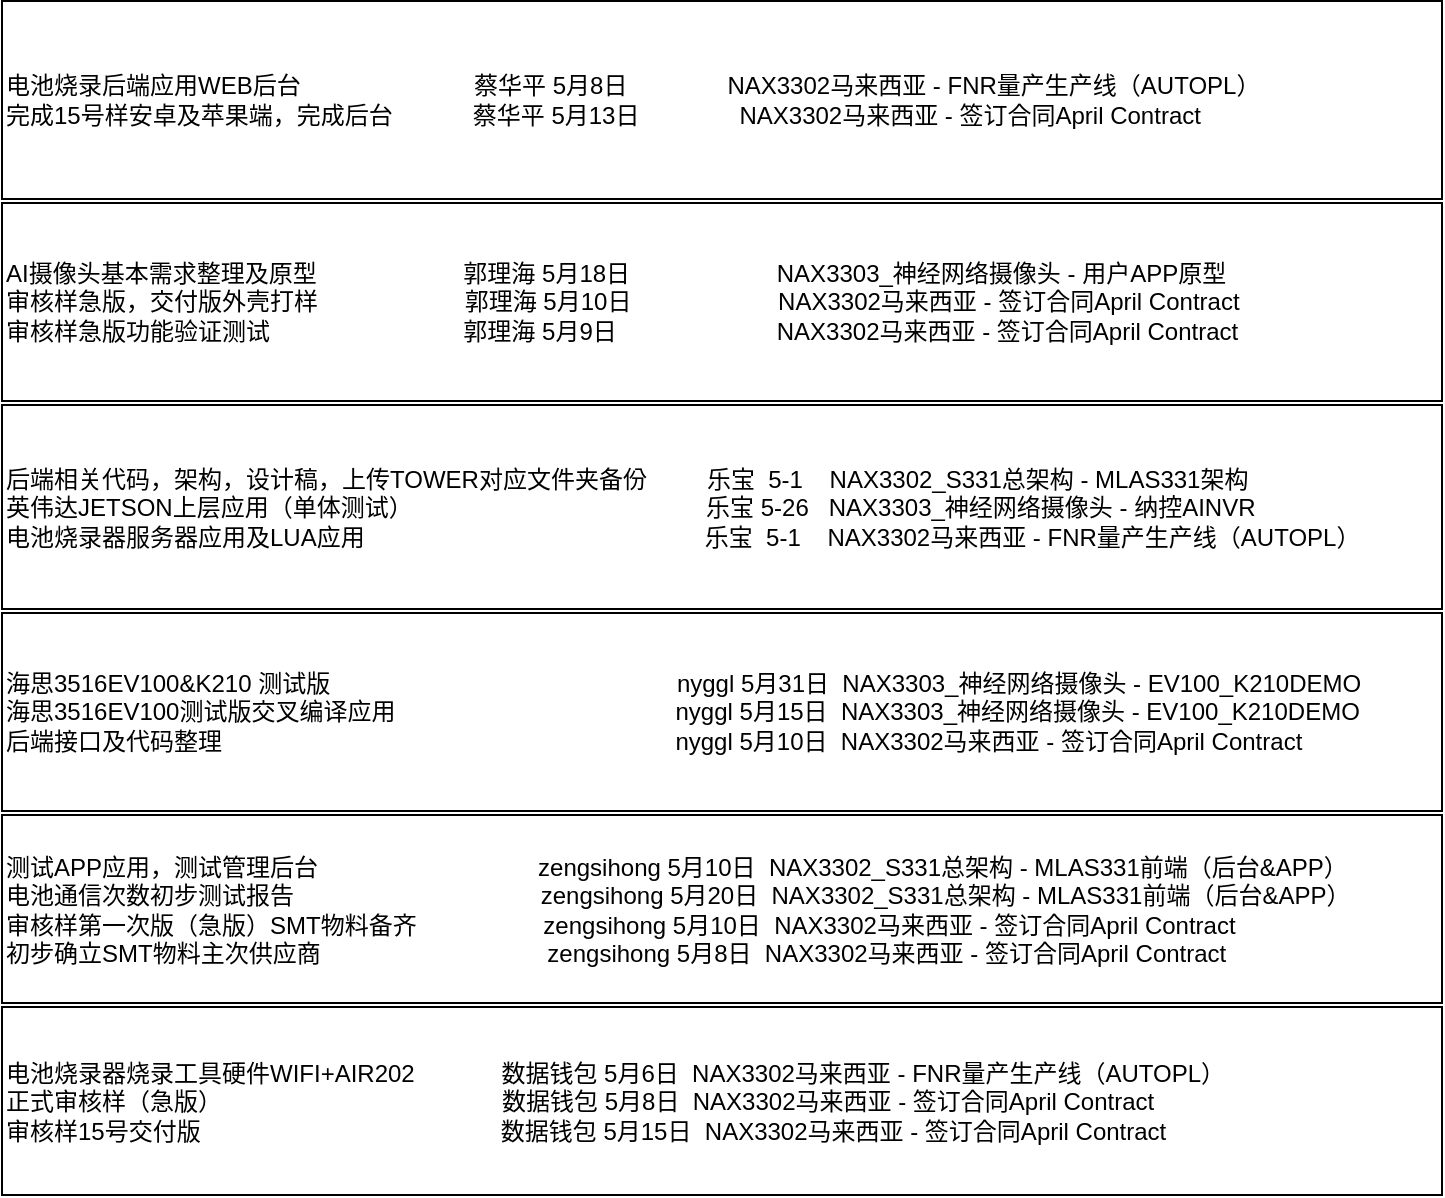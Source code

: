 <mxfile version="10.6.5" type="github"><diagram id="5DPTou8vt3mMETuyy_as" name="Page-1"><mxGraphModel dx="1394" dy="814" grid="0" gridSize="10" guides="1" tooltips="1" connect="1" arrows="1" fold="1" page="1" pageScale="1" pageWidth="827" pageHeight="3600" background="#ffffff" math="0" shadow="0"><root><mxCell id="0"/><mxCell id="1" parent="0"/><mxCell id="V5PZ6FLRDZTdhpPSg9at-2" value="&lt;div&gt;电池烧录后端应用WEB后台&amp;nbsp; &amp;nbsp; &amp;nbsp; &amp;nbsp; &amp;nbsp; &amp;nbsp; &amp;nbsp; &amp;nbsp; &amp;nbsp; &amp;nbsp; &amp;nbsp; &amp;nbsp; &amp;nbsp; 蔡华平 5月8日&amp;nbsp; &amp;nbsp; &amp;nbsp; &amp;nbsp; &amp;nbsp; &amp;nbsp; &amp;nbsp; &amp;nbsp;NAX3302马来西亚 - FNR量产生产线（AUTOPL）&lt;/div&gt;&lt;div&gt;完成15号样安卓及苹果端，完成后台&amp;nbsp; &amp;nbsp; &amp;nbsp; &amp;nbsp; &amp;nbsp; &amp;nbsp; 蔡华平 5月13日&amp;nbsp; &amp;nbsp; &amp;nbsp; &amp;nbsp; &amp;nbsp; &amp;nbsp; &amp;nbsp; &amp;nbsp;NAX3302马来西亚 - 签订合同April Contract&lt;/div&gt;" style="rounded=0;whiteSpace=wrap;html=1;align=left;" vertex="1" parent="1"><mxGeometry x="53" y="163.5" width="720" height="99" as="geometry"/></mxCell><mxCell id="V5PZ6FLRDZTdhpPSg9at-7" value="&lt;div&gt;AI摄像头基本需求整理及原型&amp;nbsp; &amp;nbsp; &amp;nbsp; &amp;nbsp; &amp;nbsp; &amp;nbsp; &amp;nbsp; &amp;nbsp; &amp;nbsp; &amp;nbsp; &amp;nbsp; 郭理海 5月18日&amp;nbsp; &amp;nbsp; &amp;nbsp; &amp;nbsp; &amp;nbsp; &amp;nbsp; &amp;nbsp; &amp;nbsp; &amp;nbsp; &amp;nbsp; &amp;nbsp; NAX3303_神经网络摄像头 - 用户APP原型&lt;/div&gt;&lt;div&gt;审核样急版，交付版外壳打样&amp;nbsp; &amp;nbsp; &amp;nbsp; &amp;nbsp; &amp;nbsp; &amp;nbsp; &amp;nbsp; &amp;nbsp; &amp;nbsp; &amp;nbsp; &amp;nbsp; 郭理海 5月10日&amp;nbsp; &amp;nbsp; &amp;nbsp; &amp;nbsp; &amp;nbsp; &amp;nbsp; &amp;nbsp; &amp;nbsp; &amp;nbsp; &amp;nbsp; &amp;nbsp; NAX3302马来西亚 - 签订合同April Contract&lt;/div&gt;&lt;div&gt;审核样急版功能验证测试&amp;nbsp; &amp;nbsp; &amp;nbsp; &amp;nbsp; &amp;nbsp; &amp;nbsp; &amp;nbsp; &amp;nbsp; &amp;nbsp; &amp;nbsp; &amp;nbsp; &amp;nbsp; &amp;nbsp; &amp;nbsp; &amp;nbsp;郭理海 5月9日&amp;nbsp; &amp;nbsp; &amp;nbsp; &amp;nbsp; &amp;nbsp; &amp;nbsp; &amp;nbsp; &amp;nbsp; &amp;nbsp; &amp;nbsp; &amp;nbsp; &amp;nbsp; NAX3302马来西亚 - 签订合同April Contract&lt;/div&gt;" style="rounded=0;whiteSpace=wrap;html=1;align=left;" vertex="1" parent="1"><mxGeometry x="53" y="264.5" width="720" height="99" as="geometry"/></mxCell><mxCell id="V5PZ6FLRDZTdhpPSg9at-8" value="&lt;div&gt;后端相关代码，架构，设计稿，上传TOWER对应文件夹备份&amp;nbsp; &amp;nbsp; &amp;nbsp; &amp;nbsp; &amp;nbsp;乐宝&amp;nbsp; 5-1&amp;nbsp; &amp;nbsp; NAX3302_S331总架构 - MLAS331架构&lt;/div&gt;&lt;div&gt;英伟达JETSON上层应用（单体测试）&amp;nbsp; &amp;nbsp; &amp;nbsp; &amp;nbsp; &amp;nbsp; &amp;nbsp; &amp;nbsp; &amp;nbsp; &amp;nbsp; &amp;nbsp; &amp;nbsp; &amp;nbsp; &amp;nbsp; &amp;nbsp; &amp;nbsp; &amp;nbsp; &amp;nbsp; &amp;nbsp; &amp;nbsp; &amp;nbsp; &amp;nbsp; &amp;nbsp; 乐宝 5-26&amp;nbsp; &amp;nbsp;NAX3303_神经网络摄像头 - 纳控AINVR&lt;/div&gt;&lt;div&gt;电池烧录器服务器应用及LUA应用&amp;nbsp; &amp;nbsp; &amp;nbsp; &amp;nbsp; &amp;nbsp; &amp;nbsp; &amp;nbsp; &amp;nbsp; &amp;nbsp; &amp;nbsp; &amp;nbsp; &amp;nbsp; &amp;nbsp; &amp;nbsp; &amp;nbsp; &amp;nbsp; &amp;nbsp; &amp;nbsp; &amp;nbsp; &amp;nbsp; &amp;nbsp; &amp;nbsp; &amp;nbsp; &amp;nbsp; &amp;nbsp; &amp;nbsp;乐宝&amp;nbsp; 5-1&amp;nbsp; &amp;nbsp; NAX3302马来西亚 - FNR量产生产线（AUTOPL）&lt;/div&gt;" style="rounded=0;whiteSpace=wrap;html=1;align=left;" vertex="1" parent="1"><mxGeometry x="53" y="365.5" width="720" height="102" as="geometry"/></mxCell><mxCell id="V5PZ6FLRDZTdhpPSg9at-9" value="&lt;div&gt;海思3516EV100&amp;amp;K210 测试版&amp;nbsp; &amp;nbsp; &amp;nbsp; &amp;nbsp; &amp;nbsp; &amp;nbsp; &amp;nbsp; &amp;nbsp; &amp;nbsp; &amp;nbsp; &amp;nbsp; &amp;nbsp; &amp;nbsp; &amp;nbsp; &amp;nbsp; &amp;nbsp; &amp;nbsp; &amp;nbsp; &amp;nbsp; &amp;nbsp; &amp;nbsp; &amp;nbsp; &amp;nbsp; &amp;nbsp; &amp;nbsp; &amp;nbsp; nyggl 5月31日&amp;nbsp; NAX3303_神经网络摄像头 - EV100_K210DEMO&lt;/div&gt;&lt;div&gt;海思3516EV100测试版交叉编译应用&amp;nbsp; &amp;nbsp; &amp;nbsp; &amp;nbsp; &amp;nbsp; &amp;nbsp; &amp;nbsp; &amp;nbsp; &amp;nbsp; &amp;nbsp; &amp;nbsp; &amp;nbsp; &amp;nbsp; &amp;nbsp; &amp;nbsp; &amp;nbsp; &amp;nbsp; &amp;nbsp; &amp;nbsp; &amp;nbsp; &amp;nbsp; nyggl 5月15日&amp;nbsp; NAX3303_神经网络摄像头 - EV100_K210DEMO&lt;/div&gt;&lt;div&gt;后端接口及代码整理&amp;nbsp; &amp;nbsp; &amp;nbsp; &amp;nbsp; &amp;nbsp; &amp;nbsp; &amp;nbsp; &amp;nbsp; &amp;nbsp; &amp;nbsp; &amp;nbsp; &amp;nbsp; &amp;nbsp; &amp;nbsp; &amp;nbsp; &amp;nbsp; &amp;nbsp; &amp;nbsp; &amp;nbsp; &amp;nbsp; &amp;nbsp; &amp;nbsp; &amp;nbsp; &amp;nbsp; &amp;nbsp; &amp;nbsp; &amp;nbsp; &amp;nbsp; &amp;nbsp; &amp;nbsp; &amp;nbsp; &amp;nbsp; &amp;nbsp; &amp;nbsp; nyggl 5月10日&amp;nbsp; NAX3302马来西亚 - 签订合同April Contract&lt;/div&gt;" style="rounded=0;whiteSpace=wrap;html=1;align=left;" vertex="1" parent="1"><mxGeometry x="53" y="469.5" width="720" height="99" as="geometry"/></mxCell><mxCell id="V5PZ6FLRDZTdhpPSg9at-10" value="&lt;div&gt;测试APP应用，测试管理后台&amp;nbsp; &amp;nbsp; &amp;nbsp; &amp;nbsp; &amp;nbsp; &amp;nbsp; &amp;nbsp; &amp;nbsp; &amp;nbsp; &amp;nbsp; &amp;nbsp; &amp;nbsp; &amp;nbsp; &amp;nbsp; &amp;nbsp; &amp;nbsp; &amp;nbsp;zengsihong 5月10日&amp;nbsp; NAX3302_S331总架构 - MLAS331前端（后台&amp;amp;APP）&lt;/div&gt;&lt;div&gt;电池通信次数初步测试报告&amp;nbsp; &amp;nbsp; &amp;nbsp; &amp;nbsp; &amp;nbsp; &amp;nbsp; &amp;nbsp; &amp;nbsp; &amp;nbsp; &amp;nbsp; &amp;nbsp; &amp;nbsp; &amp;nbsp; &amp;nbsp; &amp;nbsp; &amp;nbsp; &amp;nbsp; &amp;nbsp; &amp;nbsp;zengsihong 5月20日&amp;nbsp; NAX3302_S331总架构 - MLAS331前端（后台&amp;amp;APP）&lt;/div&gt;&lt;div&gt;审核样第一次版（急版）SMT物料备齐&amp;nbsp; &amp;nbsp; &amp;nbsp; &amp;nbsp; &amp;nbsp; &amp;nbsp; &amp;nbsp; &amp;nbsp; &amp;nbsp; &amp;nbsp;zengsihong 5月10日&amp;nbsp; NAX3302马来西亚 - 签订合同April Contract&lt;/div&gt;&lt;div&gt;初步确立SMT物料主次供应商&amp;nbsp; &amp;nbsp; &amp;nbsp; &amp;nbsp; &amp;nbsp; &amp;nbsp; &amp;nbsp; &amp;nbsp; &amp;nbsp; &amp;nbsp; &amp;nbsp; &amp;nbsp; &amp;nbsp; &amp;nbsp; &amp;nbsp; &amp;nbsp; &amp;nbsp; zengsihong 5月8日&amp;nbsp; NAX3302马来西亚 - 签订合同April Contract&lt;/div&gt;" style="rounded=0;whiteSpace=wrap;html=1;align=left;" vertex="1" parent="1"><mxGeometry x="53" y="570.5" width="720" height="94" as="geometry"/></mxCell><mxCell id="V5PZ6FLRDZTdhpPSg9at-11" value="&lt;div&gt;电池烧录器烧录工具硬件WIFI+AIR202&amp;nbsp; &amp;nbsp; &amp;nbsp; &amp;nbsp; &amp;nbsp; &amp;nbsp; &amp;nbsp;数据钱包 5月6日&amp;nbsp; NAX3302马来西亚 - FNR量产生产线（AUTOPL）&lt;/div&gt;&lt;div&gt;正式审核样（急版）&amp;nbsp; &amp;nbsp; &amp;nbsp; &amp;nbsp; &amp;nbsp; &amp;nbsp; &amp;nbsp; &amp;nbsp; &amp;nbsp; &amp;nbsp; &amp;nbsp; &amp;nbsp; &amp;nbsp; &amp;nbsp; &amp;nbsp; &amp;nbsp; &amp;nbsp; &amp;nbsp; &amp;nbsp; &amp;nbsp; &amp;nbsp; 数据钱包 5月8日&amp;nbsp; NAX3302马来西亚 - 签订合同April Contract&lt;/div&gt;&lt;div&gt;审核样15号交付版&amp;nbsp; &amp;nbsp; &amp;nbsp; &amp;nbsp; &amp;nbsp; &amp;nbsp; &amp;nbsp; &amp;nbsp; &amp;nbsp; &amp;nbsp; &amp;nbsp; &amp;nbsp; &amp;nbsp; &amp;nbsp; &amp;nbsp; &amp;nbsp; &amp;nbsp; &amp;nbsp; &amp;nbsp; &amp;nbsp; &amp;nbsp; &amp;nbsp; &amp;nbsp;数据钱包 5月15日&amp;nbsp; NAX3302马来西亚 - 签订合同April Contract&lt;/div&gt;" style="rounded=0;whiteSpace=wrap;html=1;align=left;" vertex="1" parent="1"><mxGeometry x="53" y="666.5" width="720" height="94" as="geometry"/></mxCell></root></mxGraphModel></diagram></mxfile>